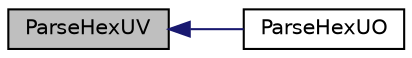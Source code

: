 digraph "ParseHexUV"
{
  edge [fontname="Helvetica",fontsize="10",labelfontname="Helvetica",labelfontsize="10"];
  node [fontname="Helvetica",fontsize="10",shape=record];
  rankdir="LR";
  Node41 [label="ParseHexUV",height=0.2,width=0.4,color="black", fillcolor="grey75", style="filled", fontcolor="black"];
  Node41 -> Node42 [dir="back",color="midnightblue",fontsize="10",style="solid",fontname="Helvetica"];
  Node42 [label="ParseHexUO",height=0.2,width=0.4,color="black", fillcolor="white", style="filled",URL="$divi-tx_8cpp.html#a305c1a70a88f39850f0ac9df9f45497b"];
}

